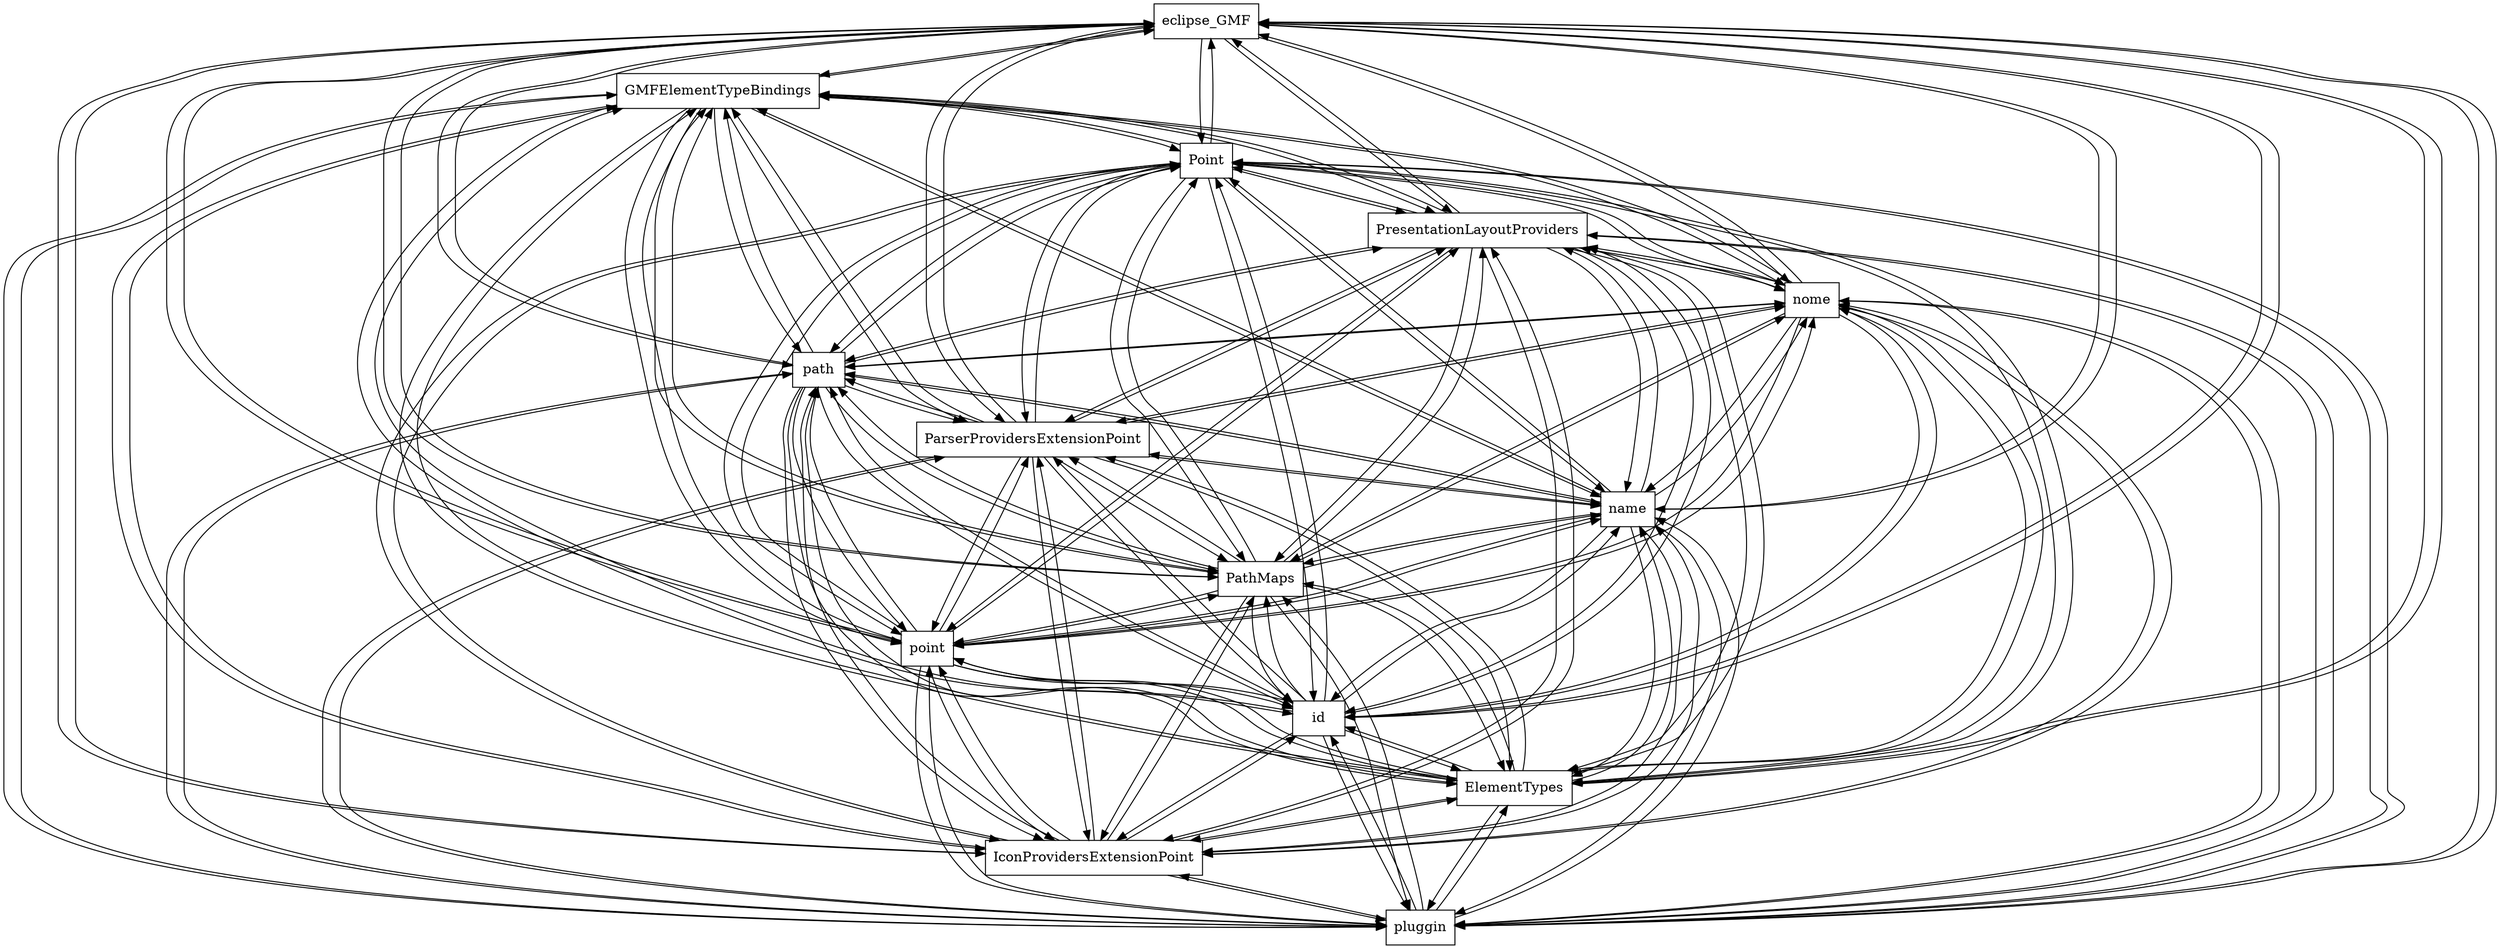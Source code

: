 digraph{
graph [rankdir=TB];
node [shape=box];
edge [arrowhead=normal];
0[label="eclipse_GMF",]
1[label="GMFElementTypeBindings",]
2[label="pluggin",]
3[label="IconProvidersExtensionPoint",]
4[label="ElementTypes",]
5[label="id",]
6[label="point",]
7[label="PathMaps",]
8[label="name",]
9[label="ParserProvidersExtensionPoint",]
10[label="path",]
11[label="nome",]
12[label="PresentationLayoutProviders",]
13[label="Point",]
0->1[label="",]
0->2[label="",]
0->3[label="",]
0->4[label="",]
0->5[label="",]
0->6[label="",]
0->7[label="",]
0->8[label="",]
0->9[label="",]
0->10[label="",]
0->11[label="",]
0->12[label="",]
0->13[label="",]
1->0[label="",]
1->2[label="",]
1->3[label="",]
1->4[label="",]
1->5[label="",]
1->6[label="",]
1->7[label="",]
1->8[label="",]
1->9[label="",]
1->10[label="",]
1->11[label="",]
1->12[label="",]
1->13[label="",]
2->0[label="",]
2->1[label="",]
2->3[label="",]
2->4[label="",]
2->5[label="",]
2->6[label="",]
2->7[label="",]
2->8[label="",]
2->9[label="",]
2->10[label="",]
2->11[label="",]
2->12[label="",]
2->13[label="",]
3->0[label="",]
3->1[label="",]
3->2[label="",]
3->4[label="",]
3->5[label="",]
3->6[label="",]
3->7[label="",]
3->8[label="",]
3->9[label="",]
3->10[label="",]
3->11[label="",]
3->12[label="",]
3->13[label="",]
4->0[label="",]
4->1[label="",]
4->2[label="",]
4->3[label="",]
4->5[label="",]
4->6[label="",]
4->7[label="",]
4->8[label="",]
4->9[label="",]
4->10[label="",]
4->11[label="",]
4->12[label="",]
4->13[label="",]
5->0[label="",]
5->1[label="",]
5->2[label="",]
5->3[label="",]
5->4[label="",]
5->6[label="",]
5->7[label="",]
5->8[label="",]
5->9[label="",]
5->10[label="",]
5->11[label="",]
5->12[label="",]
5->13[label="",]
6->0[label="",]
6->1[label="",]
6->2[label="",]
6->3[label="",]
6->4[label="",]
6->5[label="",]
6->7[label="",]
6->8[label="",]
6->9[label="",]
6->10[label="",]
6->11[label="",]
6->12[label="",]
6->13[label="",]
7->0[label="",]
7->1[label="",]
7->2[label="",]
7->3[label="",]
7->4[label="",]
7->5[label="",]
7->6[label="",]
7->8[label="",]
7->9[label="",]
7->10[label="",]
7->11[label="",]
7->12[label="",]
7->13[label="",]
8->0[label="",]
8->1[label="",]
8->2[label="",]
8->3[label="",]
8->4[label="",]
8->5[label="",]
8->6[label="",]
8->7[label="",]
8->9[label="",]
8->10[label="",]
8->11[label="",]
8->12[label="",]
8->13[label="",]
9->0[label="",]
9->1[label="",]
9->2[label="",]
9->3[label="",]
9->4[label="",]
9->5[label="",]
9->6[label="",]
9->7[label="",]
9->8[label="",]
9->10[label="",]
9->11[label="",]
9->12[label="",]
9->13[label="",]
10->0[label="",]
10->1[label="",]
10->2[label="",]
10->3[label="",]
10->4[label="",]
10->5[label="",]
10->6[label="",]
10->7[label="",]
10->8[label="",]
10->9[label="",]
10->11[label="",]
10->12[label="",]
10->13[label="",]
11->0[label="",]
11->1[label="",]
11->2[label="",]
11->3[label="",]
11->4[label="",]
11->5[label="",]
11->6[label="",]
11->7[label="",]
11->8[label="",]
11->9[label="",]
11->10[label="",]
11->12[label="",]
11->13[label="",]
12->0[label="",]
12->1[label="",]
12->2[label="",]
12->3[label="",]
12->4[label="",]
12->5[label="",]
12->6[label="",]
12->7[label="",]
12->8[label="",]
12->9[label="",]
12->10[label="",]
12->11[label="",]
12->13[label="",]
13->0[label="",]
13->1[label="",]
13->2[label="",]
13->3[label="",]
13->4[label="",]
13->5[label="",]
13->6[label="",]
13->7[label="",]
13->8[label="",]
13->9[label="",]
13->10[label="",]
13->11[label="",]
13->12[label="",]
}
